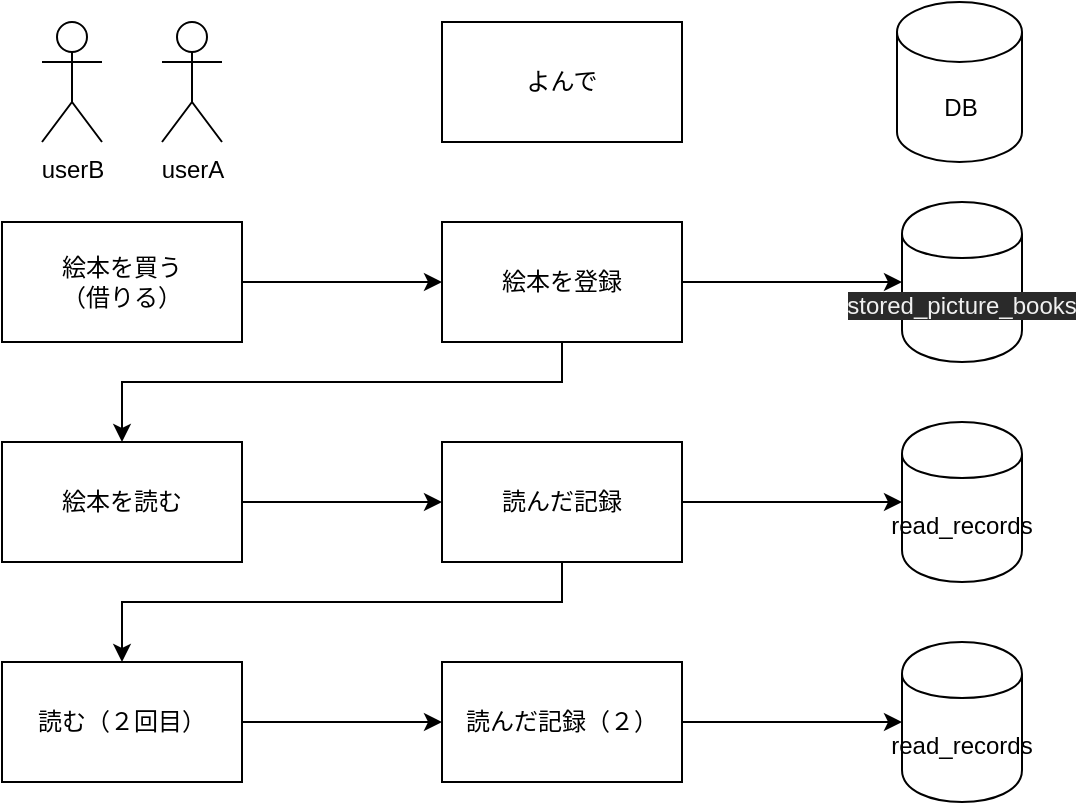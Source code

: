 <mxfile version="13.10.0" type="embed">
    <diagram id="NcgyZ6WZZvgOlDzov3dG" name="ページ1">
        <mxGraphModel dx="930" dy="859" grid="1" gridSize="10" guides="1" tooltips="1" connect="1" arrows="1" fold="1" page="1" pageScale="1" pageWidth="827" pageHeight="1169" math="0" shadow="0">
            <root>
                <mxCell id="0"/>
                <mxCell id="1" parent="0"/>
                <mxCell id="2" value="userA" style="shape=umlActor;verticalLabelPosition=bottom;verticalAlign=top;html=1;outlineConnect=0;" vertex="1" parent="1">
                    <mxGeometry x="130" y="60" width="30" height="60" as="geometry"/>
                </mxCell>
                <mxCell id="7" value="userB" style="shape=umlActor;verticalLabelPosition=bottom;verticalAlign=top;html=1;outlineConnect=0;" vertex="1" parent="1">
                    <mxGeometry x="70" y="60" width="30" height="60" as="geometry"/>
                </mxCell>
                <mxCell id="8" value="よんで" style="whiteSpace=wrap;html=1;" vertex="1" parent="1">
                    <mxGeometry x="270" y="60" width="120" height="60" as="geometry"/>
                </mxCell>
                <mxCell id="13" value="" style="edgeStyle=orthogonalEdgeStyle;rounded=0;orthogonalLoop=1;jettySize=auto;html=1;" edge="1" parent="1" source="11" target="12">
                    <mxGeometry relative="1" as="geometry"/>
                </mxCell>
                <mxCell id="11" value="絵本を買う&lt;br&gt;（借りる）" style="whiteSpace=wrap;html=1;" vertex="1" parent="1">
                    <mxGeometry x="50" y="160" width="120" height="60" as="geometry"/>
                </mxCell>
                <mxCell id="15" value="" style="edgeStyle=orthogonalEdgeStyle;rounded=0;orthogonalLoop=1;jettySize=auto;html=1;" edge="1" parent="1" source="12" target="14">
                    <mxGeometry relative="1" as="geometry">
                        <Array as="points">
                            <mxPoint x="330" y="240"/>
                            <mxPoint x="110" y="240"/>
                        </Array>
                    </mxGeometry>
                </mxCell>
                <mxCell id="25" value="" style="edgeStyle=orthogonalEdgeStyle;rounded=0;orthogonalLoop=1;jettySize=auto;html=1;" edge="1" parent="1" source="12" target="24">
                    <mxGeometry relative="1" as="geometry"/>
                </mxCell>
                <mxCell id="12" value="絵本を登録" style="whiteSpace=wrap;html=1;" vertex="1" parent="1">
                    <mxGeometry x="270" y="160" width="120" height="60" as="geometry"/>
                </mxCell>
                <mxCell id="17" value="" style="edgeStyle=orthogonalEdgeStyle;rounded=0;orthogonalLoop=1;jettySize=auto;html=1;" edge="1" parent="1" source="14" target="16">
                    <mxGeometry relative="1" as="geometry"/>
                </mxCell>
                <mxCell id="14" value="絵本を読む" style="whiteSpace=wrap;html=1;" vertex="1" parent="1">
                    <mxGeometry x="50" y="270" width="120" height="60" as="geometry"/>
                </mxCell>
                <mxCell id="19" value="" style="edgeStyle=orthogonalEdgeStyle;rounded=0;orthogonalLoop=1;jettySize=auto;html=1;" edge="1" parent="1" source="16" target="18">
                    <mxGeometry relative="1" as="geometry">
                        <Array as="points">
                            <mxPoint x="330" y="350"/>
                            <mxPoint x="110" y="350"/>
                        </Array>
                    </mxGeometry>
                </mxCell>
                <mxCell id="27" value="" style="edgeStyle=orthogonalEdgeStyle;rounded=0;orthogonalLoop=1;jettySize=auto;html=1;" edge="1" parent="1" source="16" target="26">
                    <mxGeometry relative="1" as="geometry"/>
                </mxCell>
                <mxCell id="16" value="読んだ記録" style="whiteSpace=wrap;html=1;" vertex="1" parent="1">
                    <mxGeometry x="270" y="270" width="120" height="60" as="geometry"/>
                </mxCell>
                <mxCell id="21" value="" style="edgeStyle=orthogonalEdgeStyle;rounded=0;orthogonalLoop=1;jettySize=auto;html=1;" edge="1" parent="1" source="18" target="20">
                    <mxGeometry relative="1" as="geometry"/>
                </mxCell>
                <mxCell id="18" value="読む（２回目）" style="whiteSpace=wrap;html=1;" vertex="1" parent="1">
                    <mxGeometry x="50" y="380" width="120" height="60" as="geometry"/>
                </mxCell>
                <mxCell id="29" value="" style="edgeStyle=orthogonalEdgeStyle;rounded=0;orthogonalLoop=1;jettySize=auto;html=1;" edge="1" parent="1" source="20" target="28">
                    <mxGeometry relative="1" as="geometry"/>
                </mxCell>
                <mxCell id="20" value="読んだ記録（２）" style="whiteSpace=wrap;html=1;" vertex="1" parent="1">
                    <mxGeometry x="270" y="380" width="120" height="60" as="geometry"/>
                </mxCell>
                <mxCell id="23" value="&lt;span&gt;DB&lt;/span&gt;" style="shape=cylinder3;whiteSpace=wrap;html=1;boundedLbl=1;backgroundOutline=1;size=15;" vertex="1" parent="1">
                    <mxGeometry x="497.5" y="50" width="62.5" height="80" as="geometry"/>
                </mxCell>
                <mxCell id="24" value="&lt;meta charset=&quot;utf-8&quot;&gt;&lt;span style=&quot;color: rgb(240, 240, 240); font-family: helvetica; font-size: 12px; font-style: normal; font-weight: 400; letter-spacing: normal; text-align: center; text-indent: 0px; text-transform: none; word-spacing: 0px; background-color: rgb(42, 42, 42); display: inline; float: none;&quot;&gt;stored_picture_books&lt;/span&gt;" style="shape=cylinder;whiteSpace=wrap;html=1;boundedLbl=1;backgroundOutline=1;" vertex="1" parent="1">
                    <mxGeometry x="500" y="150" width="60" height="80" as="geometry"/>
                </mxCell>
                <mxCell id="26" value="read_records" style="shape=cylinder;whiteSpace=wrap;html=1;boundedLbl=1;backgroundOutline=1;" vertex="1" parent="1">
                    <mxGeometry x="500" y="260" width="60" height="80" as="geometry"/>
                </mxCell>
                <mxCell id="28" value="&lt;span&gt;read_records&lt;/span&gt;" style="shape=cylinder;whiteSpace=wrap;html=1;boundedLbl=1;backgroundOutline=1;" vertex="1" parent="1">
                    <mxGeometry x="500" y="370" width="60" height="80" as="geometry"/>
                </mxCell>
            </root>
        </mxGraphModel>
    </diagram>
</mxfile>
